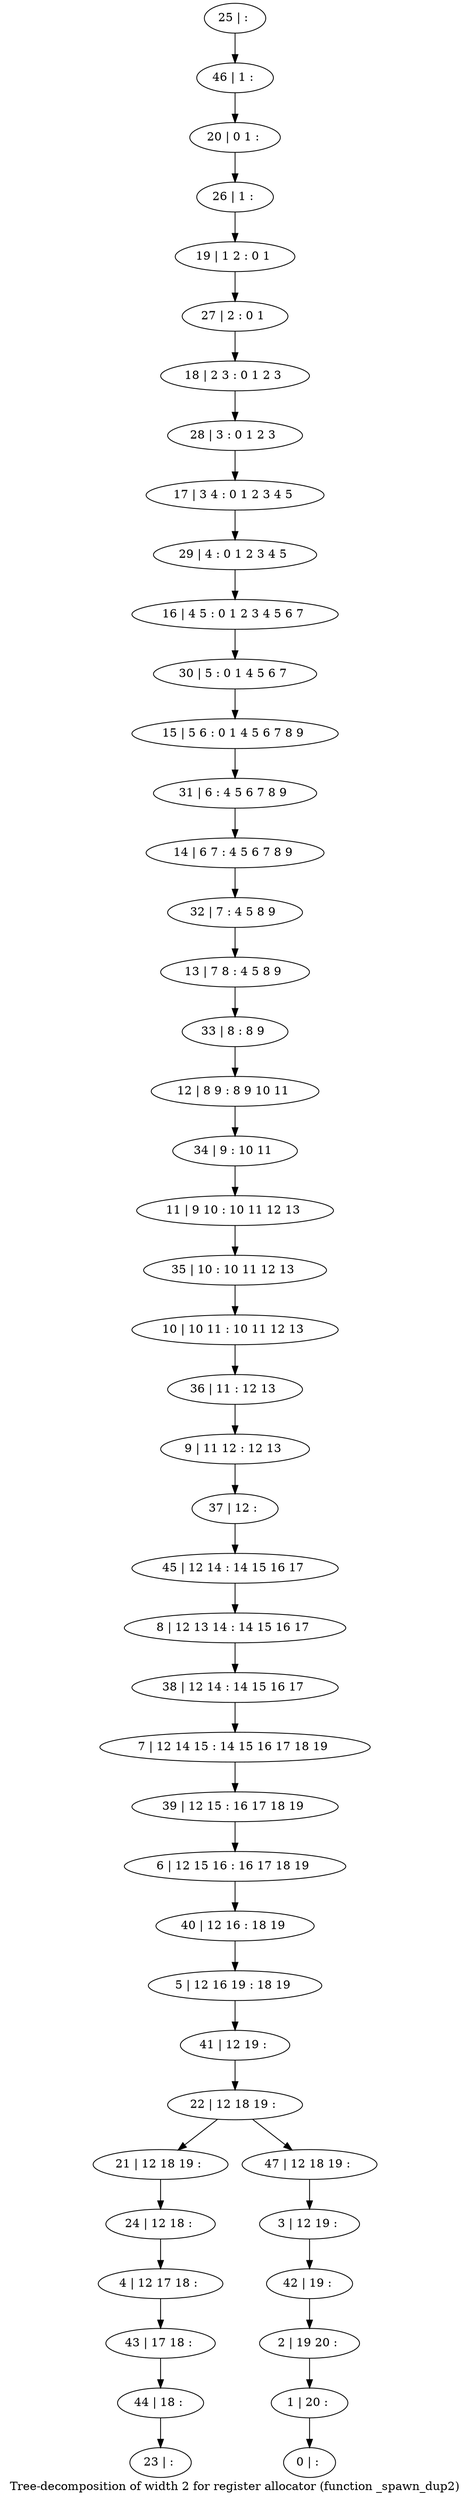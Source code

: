 digraph G {
graph [label="Tree-decomposition of width 2 for register allocator (function _spawn_dup2)"]
0[label="0 | : "];
1[label="1 | 20 : "];
2[label="2 | 19 20 : "];
3[label="3 | 12 19 : "];
4[label="4 | 12 17 18 : "];
5[label="5 | 12 16 19 : 18 19 "];
6[label="6 | 12 15 16 : 16 17 18 19 "];
7[label="7 | 12 14 15 : 14 15 16 17 18 19 "];
8[label="8 | 12 13 14 : 14 15 16 17 "];
9[label="9 | 11 12 : 12 13 "];
10[label="10 | 10 11 : 10 11 12 13 "];
11[label="11 | 9 10 : 10 11 12 13 "];
12[label="12 | 8 9 : 8 9 10 11 "];
13[label="13 | 7 8 : 4 5 8 9 "];
14[label="14 | 6 7 : 4 5 6 7 8 9 "];
15[label="15 | 5 6 : 0 1 4 5 6 7 8 9 "];
16[label="16 | 4 5 : 0 1 2 3 4 5 6 7 "];
17[label="17 | 3 4 : 0 1 2 3 4 5 "];
18[label="18 | 2 3 : 0 1 2 3 "];
19[label="19 | 1 2 : 0 1 "];
20[label="20 | 0 1 : "];
21[label="21 | 12 18 19 : "];
22[label="22 | 12 18 19 : "];
23[label="23 | : "];
24[label="24 | 12 18 : "];
25[label="25 | : "];
26[label="26 | 1 : "];
27[label="27 | 2 : 0 1 "];
28[label="28 | 3 : 0 1 2 3 "];
29[label="29 | 4 : 0 1 2 3 4 5 "];
30[label="30 | 5 : 0 1 4 5 6 7 "];
31[label="31 | 6 : 4 5 6 7 8 9 "];
32[label="32 | 7 : 4 5 8 9 "];
33[label="33 | 8 : 8 9 "];
34[label="34 | 9 : 10 11 "];
35[label="35 | 10 : 10 11 12 13 "];
36[label="36 | 11 : 12 13 "];
37[label="37 | 12 : "];
38[label="38 | 12 14 : 14 15 16 17 "];
39[label="39 | 12 15 : 16 17 18 19 "];
40[label="40 | 12 16 : 18 19 "];
41[label="41 | 12 19 : "];
42[label="42 | 19 : "];
43[label="43 | 17 18 : "];
44[label="44 | 18 : "];
45[label="45 | 12 14 : 14 15 16 17 "];
46[label="46 | 1 : "];
47[label="47 | 12 18 19 : "];
24->4 ;
21->24 ;
4->43 ;
44->23 ;
43->44 ;
25->46 ;
46->20 ;
20->26 ;
26->19 ;
19->27 ;
27->18 ;
18->28 ;
28->17 ;
17->29 ;
29->16 ;
16->30 ;
30->15 ;
15->31 ;
31->14 ;
14->32 ;
32->13 ;
13->33 ;
33->12 ;
12->34 ;
34->11 ;
11->35 ;
35->10 ;
10->36 ;
36->9 ;
9->37 ;
37->45 ;
45->8 ;
8->38 ;
38->7 ;
7->39 ;
39->6 ;
6->40 ;
40->5 ;
5->41 ;
41->22 ;
3->42 ;
42->2 ;
2->1 ;
1->0 ;
47->3 ;
22->21 ;
22->47 ;
}
